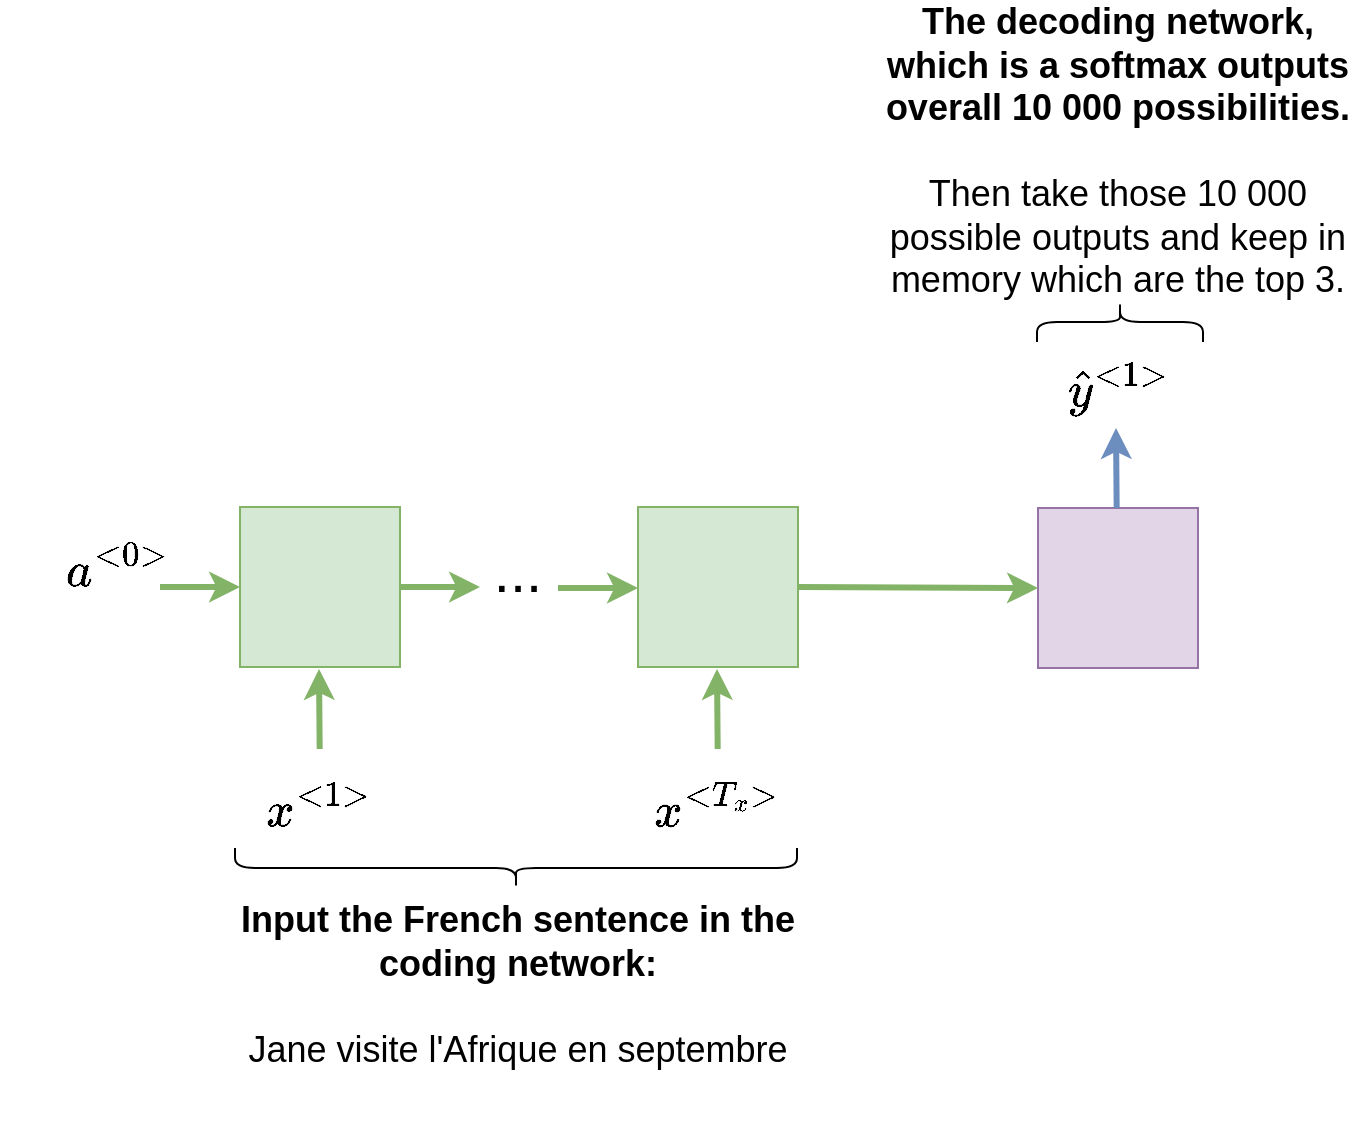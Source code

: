 <mxfile version="10.7.3" type="device"><diagram id="uEJap0_rysUkslLJKinu" name="Page-1"><mxGraphModel dx="1690" dy="409" grid="1" gridSize="10" guides="1" tooltips="1" connect="1" arrows="1" fold="1" page="1" pageScale="1" pageWidth="850" pageHeight="1100" math="1" shadow="0"><root><mxCell id="0"/><mxCell id="1" parent="0"/><mxCell id="kyBPE9TM0au6z0CTMoTb-31" value="" style="whiteSpace=wrap;html=1;aspect=fixed;fillColor=#e1d5e7;strokeColor=#9673a6;" parent="1" vertex="1"><mxGeometry x="120" y="280" width="80" height="80" as="geometry"/></mxCell><mxCell id="kyBPE9TM0au6z0CTMoTb-35" value="" style="endArrow=classic;html=1;exitX=0.5;exitY=0;exitDx=0;exitDy=0;fillColor=#dae8fc;strokeColor=#6c8ebf;strokeWidth=3;" parent="1" edge="1"><mxGeometry width="50" height="50" relative="1" as="geometry"><mxPoint x="159.333" y="280" as="sourcePoint"/><mxPoint x="159" y="240" as="targetPoint"/></mxGeometry></mxCell><mxCell id="kyBPE9TM0au6z0CTMoTb-40" value="&lt;span style=&quot;font-size: 21px;&quot;&gt;$$a^{&amp;lt;0&amp;gt;}$$&lt;/span&gt;" style="text;html=1;strokeColor=none;fillColor=none;align=center;verticalAlign=middle;whiteSpace=wrap;rounded=0;fontSize=21;" parent="1" vertex="1"><mxGeometry x="-360" y="299.5" width="40" height="20" as="geometry"/></mxCell><mxCell id="kyBPE9TM0au6z0CTMoTb-41" value="" style="endArrow=classic;html=1;fillColor=#d5e8d4;strokeColor=#82b366;strokeWidth=3;" parent="1" edge="1"><mxGeometry width="50" height="50" relative="1" as="geometry"><mxPoint x="-319" y="319.5" as="sourcePoint"/><mxPoint x="-279" y="319.5" as="targetPoint"/></mxGeometry></mxCell><mxCell id="wwxAAh81N73dtARg9bYw-3" value="" style="whiteSpace=wrap;html=1;aspect=fixed;fillColor=#d5e8d4;strokeColor=#82b366;" parent="1" vertex="1"><mxGeometry x="-279" y="279.5" width="80" height="80" as="geometry"/></mxCell><mxCell id="wwxAAh81N73dtARg9bYw-4" value="" style="whiteSpace=wrap;html=1;aspect=fixed;fillColor=#d5e8d4;strokeColor=#82b366;" parent="1" vertex="1"><mxGeometry x="-80" y="279.5" width="80" height="80" as="geometry"/></mxCell><mxCell id="wwxAAh81N73dtARg9bYw-6" value="&lt;span style=&quot;font-size: 21px;&quot;&gt;$$\hat{y}^{&amp;lt;1&amp;gt;}$$&lt;/span&gt;" style="text;html=1;strokeColor=none;fillColor=none;align=center;verticalAlign=middle;whiteSpace=wrap;rounded=0;fontStyle=0;fontSize=21;" parent="1" vertex="1"><mxGeometry x="140" y="210" width="40" height="20" as="geometry"/></mxCell><mxCell id="wwxAAh81N73dtARg9bYw-14" value="" style="endArrow=classic;html=1;fillColor=#d5e8d4;strokeColor=#82b366;strokeWidth=3;" parent="1" edge="1"><mxGeometry width="50" height="50" relative="1" as="geometry"><mxPoint x="-199" y="319.5" as="sourcePoint"/><mxPoint x="-159" y="319.5" as="targetPoint"/></mxGeometry></mxCell><mxCell id="wwxAAh81N73dtARg9bYw-15" value="" style="endArrow=classic;html=1;fillColor=#d5e8d4;strokeColor=#82b366;strokeWidth=3;" parent="1" edge="1"><mxGeometry width="50" height="50" relative="1" as="geometry"><mxPoint x="-120" y="320" as="sourcePoint"/><mxPoint x="-80" y="320" as="targetPoint"/></mxGeometry></mxCell><mxCell id="wwxAAh81N73dtARg9bYw-16" value="..." style="text;html=1;strokeColor=none;fillColor=none;align=center;verticalAlign=middle;whiteSpace=wrap;rounded=0;fontSize=29;" parent="1" vertex="1"><mxGeometry x="-160" y="301.5" width="40" height="20" as="geometry"/></mxCell><mxCell id="wwxAAh81N73dtARg9bYw-18" value="&lt;span style=&quot;font-size: 21px&quot;&gt;$$x^{&amp;lt;1&amp;gt;}$$&lt;/span&gt;" style="text;html=1;strokeColor=none;fillColor=none;align=center;verticalAlign=middle;whiteSpace=wrap;rounded=0;fontStyle=0;fontSize=21;" parent="1" vertex="1"><mxGeometry x="-260" y="419.5" width="40" height="20" as="geometry"/></mxCell><mxCell id="wwxAAh81N73dtARg9bYw-19" value="&lt;span style=&quot;font-size: 21px&quot;&gt;$$x^{&amp;lt;T_x&amp;gt;}$$&lt;/span&gt;" style="text;html=1;strokeColor=none;fillColor=none;align=center;verticalAlign=middle;whiteSpace=wrap;rounded=0;fontStyle=0;fontSize=21;" parent="1" vertex="1"><mxGeometry x="-60" y="419.5" width="40" height="20" as="geometry"/></mxCell><mxCell id="wwxAAh81N73dtARg9bYw-20" value="" style="endArrow=classic;html=1;exitX=0.5;exitY=0;exitDx=0;exitDy=0;fillColor=#d5e8d4;strokeColor=#82b366;strokeWidth=3;" parent="1" edge="1"><mxGeometry width="50" height="50" relative="1" as="geometry"><mxPoint x="-239.167" y="400.5" as="sourcePoint"/><mxPoint x="-239.5" y="360.5" as="targetPoint"/></mxGeometry></mxCell><mxCell id="wwxAAh81N73dtARg9bYw-21" value="" style="endArrow=classic;html=1;exitX=0.5;exitY=0;exitDx=0;exitDy=0;fillColor=#d5e8d4;strokeColor=#82b366;strokeWidth=3;" parent="1" edge="1"><mxGeometry width="50" height="50" relative="1" as="geometry"><mxPoint x="-40.167" y="400.5" as="sourcePoint"/><mxPoint x="-40.5" y="360.5" as="targetPoint"/></mxGeometry></mxCell><mxCell id="wwxAAh81N73dtARg9bYw-22" value="" style="endArrow=classic;html=1;fillColor=#d5e8d4;strokeColor=#82b366;strokeWidth=3;exitX=1;exitY=0.5;exitDx=0;exitDy=0;" parent="1" source="wwxAAh81N73dtARg9bYw-4" edge="1"><mxGeometry width="50" height="50" relative="1" as="geometry"><mxPoint y="321" as="sourcePoint"/><mxPoint x="120" y="320" as="targetPoint"/></mxGeometry></mxCell><mxCell id="wwxAAh81N73dtARg9bYw-27" value="" style="shape=curlyBracket;whiteSpace=wrap;html=1;rounded=1;rotation=90;" parent="1" vertex="1"><mxGeometry x="151" y="145.5" width="20" height="83" as="geometry"/></mxCell><mxCell id="wwxAAh81N73dtARg9bYw-28" value="&lt;div style=&quot;font-size: 18px;&quot;&gt;&lt;b style=&quot;font-size: 18px;&quot;&gt;&lt;font style=&quot;font-size: 18px;&quot;&gt;The decoding network, which is a softmax outputs overall 10 000 possibilities.&lt;/font&gt;&lt;/b&gt;&lt;/div&gt;&lt;div style=&quot;font-size: 18px;&quot;&gt;&lt;font style=&quot;font-size: 18px;&quot;&gt;&lt;br style=&quot;font-size: 18px;&quot;&gt;&lt;/font&gt;&lt;/div&gt;&lt;div style=&quot;font-size: 18px;&quot;&gt;&lt;div style=&quot;font-size: 18px;&quot;&gt;&lt;font style=&quot;font-size: 18px;&quot;&gt;Then take those 10 000 possible outputs and keep in memory which are the top 3.&lt;/font&gt;&lt;/div&gt;&lt;/div&gt;" style="text;html=1;strokeColor=none;fillColor=none;align=center;verticalAlign=middle;whiteSpace=wrap;rounded=0;fontSize=18;" parent="1" vertex="1"><mxGeometry x="40" y="46" width="240" height="112" as="geometry"/></mxCell><mxCell id="wwxAAh81N73dtARg9bYw-29" value="" style="shape=curlyBracket;whiteSpace=wrap;html=1;rounded=1;rotation=-90;" parent="1" vertex="1"><mxGeometry x="-151" y="319.5" width="20" height="281" as="geometry"/></mxCell><mxCell id="wwxAAh81N73dtARg9bYw-30" value="&lt;font style=&quot;font-size: 18px;&quot;&gt;&lt;b style=&quot;font-size: 18px;&quot;&gt;Input the French sentence in the coding network:&lt;br style=&quot;font-size: 18px;&quot;&gt;&lt;/b&gt;&lt;br style=&quot;font-size: 18px;&quot;&gt;Jane visite l'Afrique en septembre&lt;/font&gt;&lt;br style=&quot;font-size: 18px;&quot;&gt;" style="text;html=1;strokeColor=none;fillColor=none;align=center;verticalAlign=middle;whiteSpace=wrap;rounded=0;fontSize=18;" parent="1" vertex="1"><mxGeometry x="-280" y="449.5" width="280" height="139" as="geometry"/></mxCell></root></mxGraphModel></diagram></mxfile>